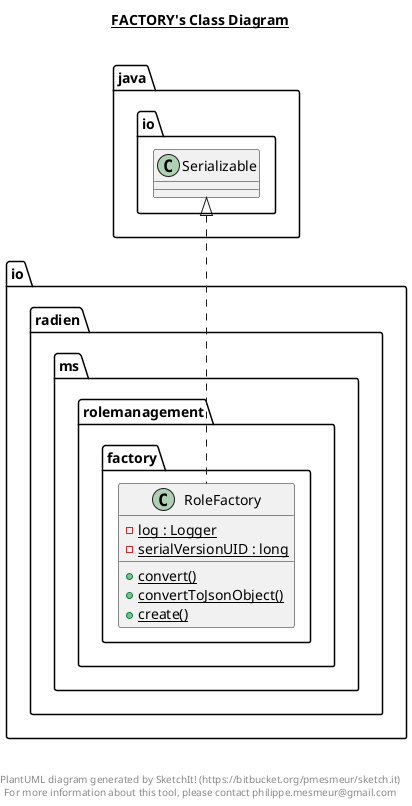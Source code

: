 @startuml

title __FACTORY's Class Diagram__\n

  namespace io.radien.ms.rolemanagement {
    namespace factory {
      class io.radien.ms.rolemanagement.factory.RoleFactory {
          {static} - log : Logger
          {static} - serialVersionUID : long
          {static} + convert()
          {static} + convertToJsonObject()
          {static} + create()
      }
    }
  }
  

  io.radien.ms.rolemanagement.factory.RoleFactory .up.|> java.io.Serializable


right footer


PlantUML diagram generated by SketchIt! (https://bitbucket.org/pmesmeur/sketch.it)
For more information about this tool, please contact philippe.mesmeur@gmail.com
endfooter

@enduml
